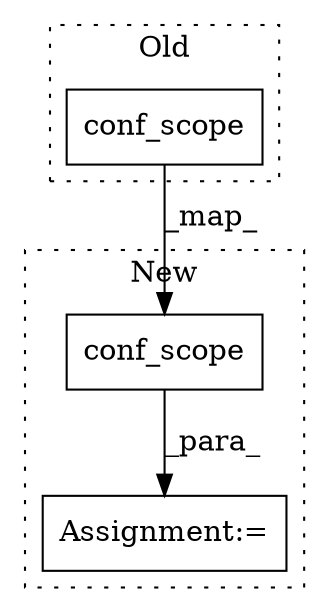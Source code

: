 digraph G {
subgraph cluster0 {
1 [label="conf_scope" a="32" s="3106,3150" l="11,1" shape="box"];
label = "Old";
style="dotted";
}
subgraph cluster1 {
2 [label="conf_scope" a="32" s="3024,3068" l="11,1" shape="box"];
3 [label="Assignment:=" a="7" s="3023" l="1" shape="box"];
label = "New";
style="dotted";
}
1 -> 2 [label="_map_"];
2 -> 3 [label="_para_"];
}